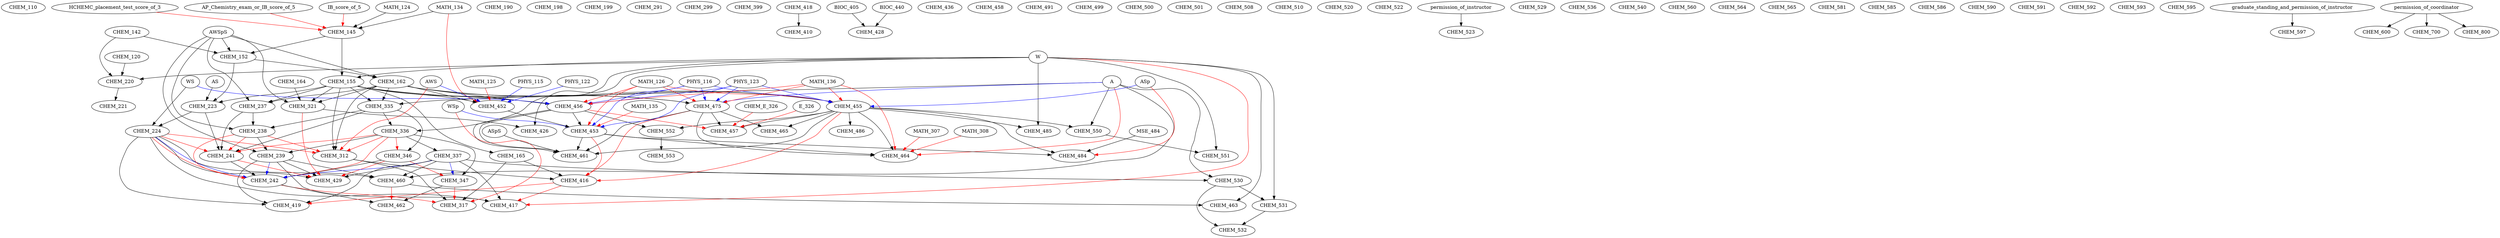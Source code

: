 digraph G {
    CHEM_110;
    CHEM_120;
    CHEM_142;
    edge [color=black];
    MATH_124 -> CHEM_145;
    MATH_134 -> CHEM_145;
    edge [color=red];
    HCHEMC_placement_test_score_of_3 -> CHEM_145;
    AP_Chemistry_exam_or_IB_score_of_5 -> CHEM_145;
    IB_score_of_5 -> CHEM_145;
    edge [color=black];
    CHEM_142 -> CHEM_152;
    CHEM_145 -> CHEM_152;
    AWSpS -> CHEM_152;
    edge [color=black];
    CHEM_145 -> CHEM_155;
    W -> CHEM_155;
    edge [color=black];
    CHEM_152 -> CHEM_162;
    AWSpS -> CHEM_162;
    edge [color=black];
    CHEM_155 -> CHEM_165;
    CHEM_190;
    CHEM_198;
    CHEM_199;
    edge [color=black];
    CHEM_120 -> CHEM_220;
    CHEM_142 -> CHEM_220;
    W -> CHEM_220;
    edge [color=black];
    CHEM_220 -> CHEM_221;
    edge [color=black];
    CHEM_152 -> CHEM_223;
    CHEM_155 -> CHEM_223;
    AS -> CHEM_223;
    edge [color=black];
    CHEM_223 -> CHEM_224;
    WS -> CHEM_224;
    edge [color=black];
    CHEM_155 -> CHEM_237;
    CHEM_162 -> CHEM_237;
    AWSpS -> CHEM_237;
    edge [color=black];
    CHEM_237 -> CHEM_238;
    CHEM_335 -> CHEM_238;
    AWSpS -> CHEM_238;
    edge [color=black];
    CHEM_238 -> CHEM_239;
    CHEM_336 -> CHEM_239;
    AWSpS -> CHEM_239;
    edge [color=black];
    CHEM_223 -> CHEM_241;
    CHEM_237 -> CHEM_241;
    CHEM_335 -> CHEM_241;
    edge [color=red];
    CHEM_224 -> CHEM_241;
    CHEM_238 -> CHEM_241;
    CHEM_336 -> CHEM_241;
    edge [color=black];
    CHEM_241 -> CHEM_242;
    CHEM_346 -> CHEM_242;
    edge [color=red];
    CHEM_224 -> CHEM_242;
    CHEM_238 -> CHEM_242;
    CHEM_336 -> CHEM_242;
    edge [color=blue];
    CHEM_224 -> CHEM_242;
    CHEM_239 -> CHEM_242;
    CHEM_337 -> CHEM_242;
    CHEM_291;
    CHEM_299;
    edge [color=black];
    CHEM_155 -> CHEM_312;
    CHEM_162 -> CHEM_312;
    edge [color=red];
    CHEM_224 -> CHEM_312;
    CHEM_238 -> CHEM_312;
    CHEM_336 -> CHEM_312;
    AWS -> CHEM_312;
    edge [color=black];
    CHEM_165 -> CHEM_317;
    CHEM_312 -> CHEM_317;
    edge [color=red];
    CHEM_242 -> CHEM_317;
    CHEM_347 -> CHEM_317;
    WSp -> CHEM_317;
    edge [color=black];
    CHEM_155 -> CHEM_321;
    CHEM_162 -> CHEM_321;
    CHEM_164 -> CHEM_321;
    AWSpS -> CHEM_321;
    edge [color=black];
    CHEM_155 -> CHEM_335;
    CHEM_162 -> CHEM_335;
    A -> CHEM_335;
    edge [color=black];
    CHEM_335 -> CHEM_336;
    W -> CHEM_336;
    edge [color=black];
    CHEM_336 -> CHEM_337;
    edge [color=black];
    CHEM_335 -> CHEM_346;
    edge [color=red];
    CHEM_336 -> CHEM_346;
    edge [color=black];
    CHEM_336 -> CHEM_347;
    edge [color=red];
    CHEM_346 -> CHEM_347;
    edge [color=blue];
    CHEM_337 -> CHEM_347;
    CHEM_399;
    edge [color=black];
    CHEM_418 -> CHEM_410;
    edge [color=black];
    CHEM_165 -> CHEM_416;
    CHEM_312 -> CHEM_416;
    edge [color=red];
    CHEM_453 -> CHEM_416;
    CHEM_455 -> CHEM_416;
    CHEM_475 -> CHEM_416;
    edge [color=black];
    CHEM_224 -> CHEM_417;
    CHEM_239 -> CHEM_417;
    CHEM_337 -> CHEM_417;
    edge [color=red];
    CHEM_416 -> CHEM_417;
    W -> CHEM_417;
    CHEM_418;
    edge [color=black];
    CHEM_224 -> CHEM_419;
    CHEM_239 -> CHEM_419;
    CHEM_337 -> CHEM_419;
    edge [color=red];
    CHEM_416 -> CHEM_419;
    edge [color=black];
    CHEM_321 -> CHEM_426;
    W -> CHEM_426;
    edge [color=black];
    BIOC_405 -> CHEM_428;
    BIOC_440 -> CHEM_428;
    edge [color=black];
    CHEM_224 -> CHEM_429;
    CHEM_239 -> CHEM_429;
    CHEM_337 -> CHEM_429;
    edge [color=red];
    CHEM_241 -> CHEM_429;
    CHEM_321 -> CHEM_429;
    CHEM_346 -> CHEM_429;
    CHEM_436;
    edge [color=black];
    CHEM_155 -> CHEM_452;
    CHEM_162 -> CHEM_452;
    edge [color=red];
    MATH_125 -> CHEM_452;
    MATH_134 -> CHEM_452;
    edge [color=blue];
    PHYS_115 -> CHEM_452;
    PHYS_122 -> CHEM_452;
    AWS -> CHEM_452;
    edge [color=black];
    CHEM_452 -> CHEM_453;
    CHEM_456 -> CHEM_453;
    edge [color=red];
    MATH_126 -> CHEM_453;
    MATH_135 -> CHEM_453;
    edge [color=blue];
    PHYS_116 -> CHEM_453;
    PHYS_123 -> CHEM_453;
    WSp -> CHEM_453;
    edge [color=black];
    CHEM_155 -> CHEM_455;
    CHEM_162 -> CHEM_455;
    edge [color=red];
    MATH_126 -> CHEM_455;
    MATH_136 -> CHEM_455;
    edge [color=blue];
    PHYS_116 -> CHEM_455;
    PHYS_123 -> CHEM_455;
    ASp -> CHEM_455;
    edge [color=black];
    CHEM_155 -> CHEM_456;
    CHEM_162 -> CHEM_456;
    edge [color=red];
    MATH_126 -> CHEM_456;
    MATH_136 -> CHEM_456;
    edge [color=blue];
    PHYS_116 -> CHEM_456;
    PHYS_123 -> CHEM_456;
    WS -> CHEM_456;
    edge [color=black];
    CHEM_455 -> CHEM_457;
    CHEM_475 -> CHEM_457;
    edge [color=red];
    CHEM_456 -> CHEM_457;
    CHEM_E_326 -> CHEM_457;
    E_326 -> CHEM_457;
    CHEM_458;
    edge [color=black];
    CHEM_224 -> CHEM_460;
    CHEM_239 -> CHEM_460;
    CHEM_337 -> CHEM_460;
    A -> CHEM_460;
    edge [color=black];
    CHEM_453 -> CHEM_461;
    CHEM_455 -> CHEM_461;
    CHEM_456 -> CHEM_461;
    CHEM_456 -> CHEM_461;
    CHEM_475 -> CHEM_461;
    ASpS -> CHEM_461;
    edge [color=black];
    CHEM_242 -> CHEM_462;
    CHEM_347 -> CHEM_462;
    edge [color=red];
    CHEM_460 -> CHEM_462;
    edge [color=black];
    CHEM_460 -> CHEM_463;
    W -> CHEM_463;
    edge [color=black];
    CHEM_453 -> CHEM_464;
    CHEM_455 -> CHEM_464;
    CHEM_475 -> CHEM_464;
    edge [color=red];
    MATH_136 -> CHEM_464;
    MATH_307 -> CHEM_464;
    MATH_308 -> CHEM_464;
    A -> CHEM_464;
    edge [color=black];
    CHEM_455 -> CHEM_465;
    CHEM_475 -> CHEM_465;
    edge [color=black];
    CHEM_155 -> CHEM_475;
    CHEM_162 -> CHEM_475;
    edge [color=red];
    MATH_126 -> CHEM_475;
    MATH_136 -> CHEM_475;
    edge [color=blue];
    PHYS_116 -> CHEM_475;
    PHYS_123 -> CHEM_475;
    A -> CHEM_475;
    edge [color=black];
    CHEM_453 -> CHEM_484;
    CHEM_455 -> CHEM_484;
    MSE_484 -> CHEM_484;
    edge [color=red];
    ASp -> CHEM_484;
    edge [color=black];
    CHEM_455 -> CHEM_485;
    W -> CHEM_485;
    edge [color=black];
    CHEM_455 -> CHEM_486;
    CHEM_491;
    CHEM_499;
    CHEM_500;
    CHEM_501;
    CHEM_508;
    CHEM_510;
    CHEM_520;
    CHEM_522;
    edge [color=black];
    permission_of_instructor -> CHEM_523;
    CHEM_529;
    edge [color=black];
    CHEM_337 -> CHEM_530;
    A -> CHEM_530;
    edge [color=black];
    CHEM_530 -> CHEM_531;
    W -> CHEM_531;
    edge [color=black];
    CHEM_530 -> CHEM_532;
    CHEM_531 -> CHEM_532;
    CHEM_536;
    CHEM_540;
    edge [color=black];
    CHEM_455 -> CHEM_550;
    A -> CHEM_550;
    edge [color=black];
    CHEM_550 -> CHEM_551;
    W -> CHEM_551;
    edge [color=black];
    CHEM_455 -> CHEM_552;
    CHEM_456 -> CHEM_552;
    edge [color=black];
    CHEM_552 -> CHEM_553;
    CHEM_560;
    CHEM_564;
    CHEM_565;
    CHEM_581;
    CHEM_585;
    CHEM_586;
    CHEM_590;
    CHEM_591;
    CHEM_592;
    CHEM_593;
    CHEM_595;
    edge [color=black];
    graduate_standing_and_permission_of_instructor -> CHEM_597;
    edge [color=black];
    permission_of_coordinator -> CHEM_600;
    edge [color=black];
    permission_of_coordinator -> CHEM_700;
    edge [color=black];
    permission_of_coordinator -> CHEM_800;
}
